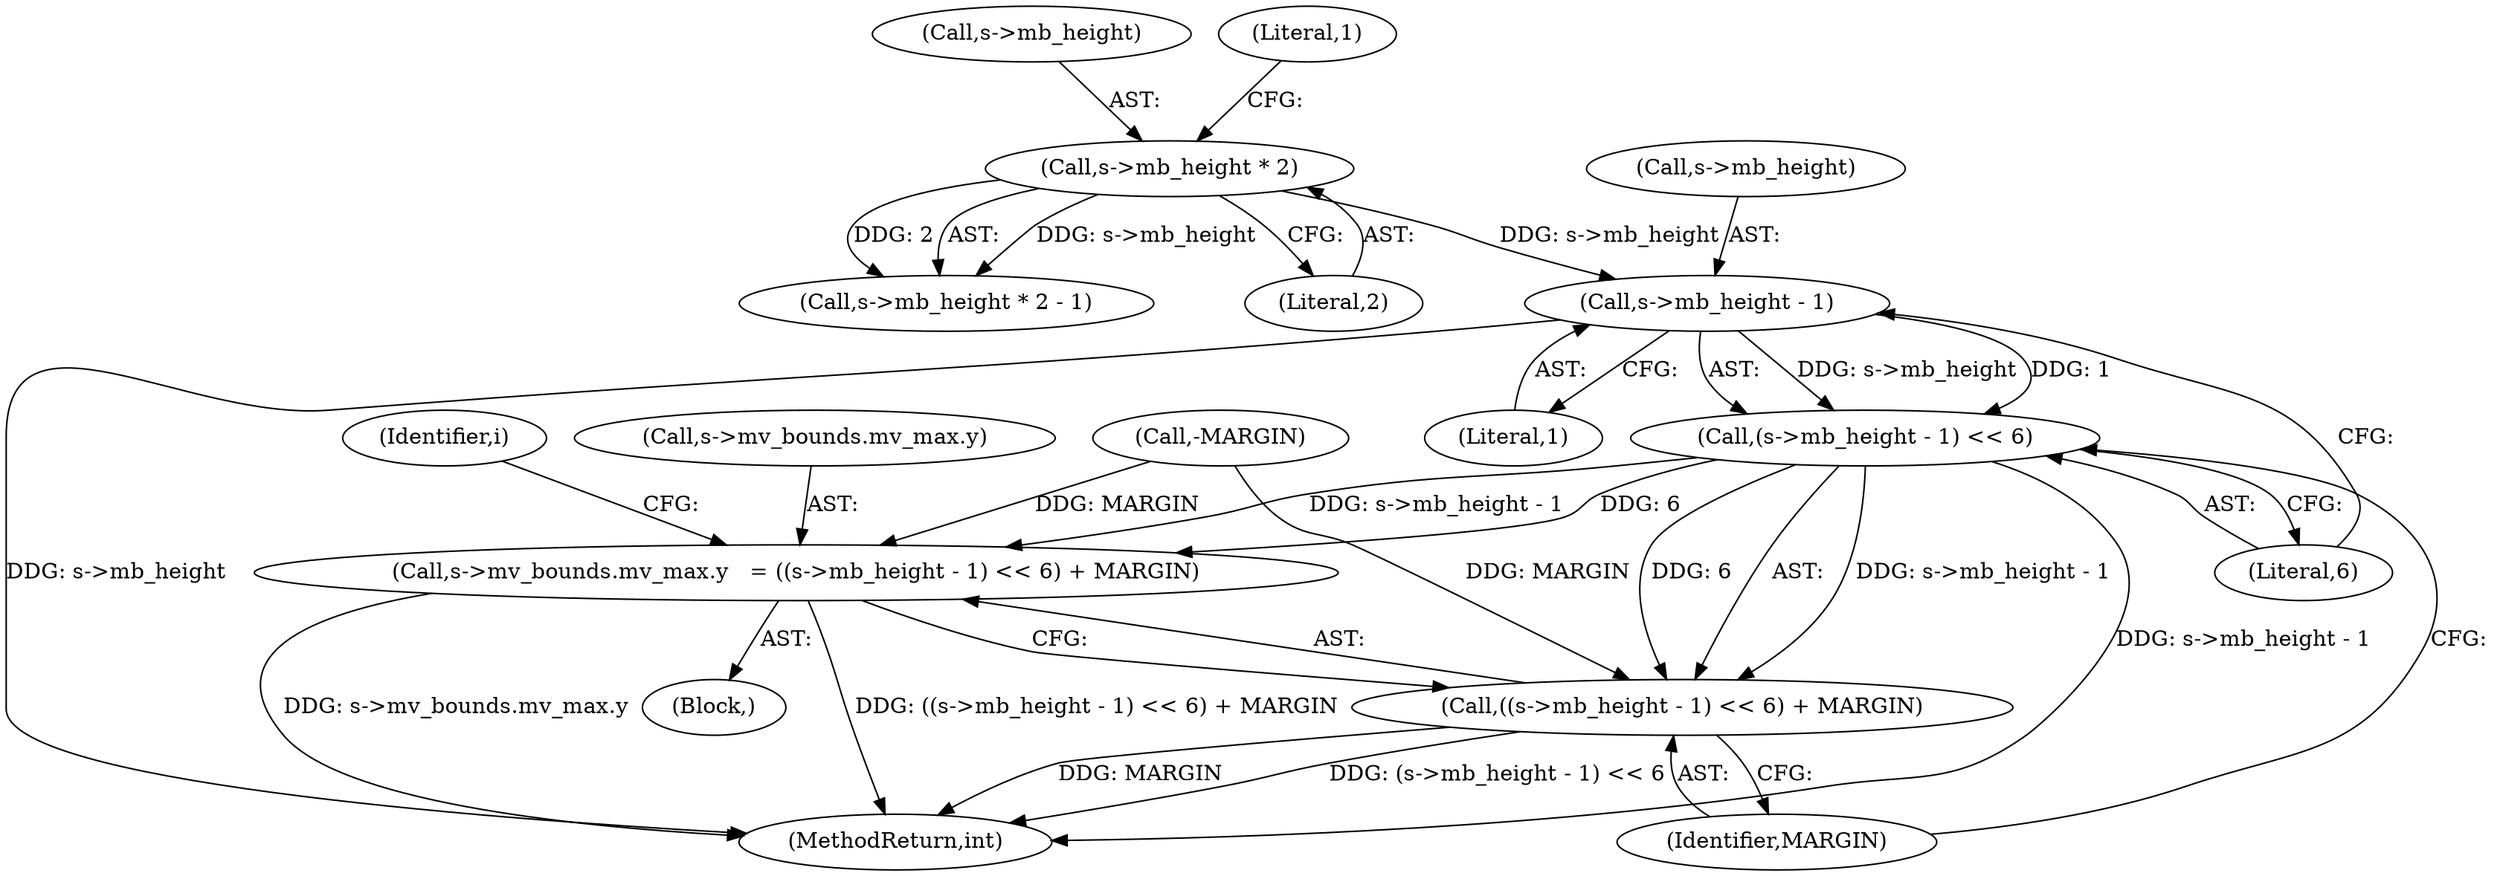 digraph "0_FFmpeg_6b5d3fb26fb4be48e4966e4b1d97c2165538d4ef@pointer" {
"1000723" [label="(Call,s->mb_height - 1)"];
"1000583" [label="(Call,s->mb_height * 2)"];
"1000722" [label="(Call,(s->mb_height - 1) << 6)"];
"1000713" [label="(Call,s->mv_bounds.mv_max.y   = ((s->mb_height - 1) << 6) + MARGIN)"];
"1000721" [label="(Call,((s->mb_height - 1) << 6) + MARGIN)"];
"1000587" [label="(Literal,2)"];
"1000722" [label="(Call,(s->mb_height - 1) << 6)"];
"1000714" [label="(Call,s->mv_bounds.mv_max.y)"];
"1000724" [label="(Call,s->mb_height)"];
"1000713" [label="(Call,s->mv_bounds.mv_max.y   = ((s->mb_height - 1) << 6) + MARGIN)"];
"1000711" [label="(Call,-MARGIN)"];
"1000721" [label="(Call,((s->mb_height - 1) << 6) + MARGIN)"];
"1000727" [label="(Literal,1)"];
"1000584" [label="(Call,s->mb_height)"];
"1000877" [label="(MethodReturn,int)"];
"1000583" [label="(Call,s->mb_height * 2)"];
"1000108" [label="(Block,)"];
"1000582" [label="(Call,s->mb_height * 2 - 1)"];
"1000732" [label="(Identifier,i)"];
"1000729" [label="(Identifier,MARGIN)"];
"1000723" [label="(Call,s->mb_height - 1)"];
"1000728" [label="(Literal,6)"];
"1000588" [label="(Literal,1)"];
"1000723" -> "1000722"  [label="AST: "];
"1000723" -> "1000727"  [label="CFG: "];
"1000724" -> "1000723"  [label="AST: "];
"1000727" -> "1000723"  [label="AST: "];
"1000728" -> "1000723"  [label="CFG: "];
"1000723" -> "1000877"  [label="DDG: s->mb_height"];
"1000723" -> "1000722"  [label="DDG: s->mb_height"];
"1000723" -> "1000722"  [label="DDG: 1"];
"1000583" -> "1000723"  [label="DDG: s->mb_height"];
"1000583" -> "1000582"  [label="AST: "];
"1000583" -> "1000587"  [label="CFG: "];
"1000584" -> "1000583"  [label="AST: "];
"1000587" -> "1000583"  [label="AST: "];
"1000588" -> "1000583"  [label="CFG: "];
"1000583" -> "1000582"  [label="DDG: s->mb_height"];
"1000583" -> "1000582"  [label="DDG: 2"];
"1000722" -> "1000721"  [label="AST: "];
"1000722" -> "1000728"  [label="CFG: "];
"1000728" -> "1000722"  [label="AST: "];
"1000729" -> "1000722"  [label="CFG: "];
"1000722" -> "1000877"  [label="DDG: s->mb_height - 1"];
"1000722" -> "1000713"  [label="DDG: s->mb_height - 1"];
"1000722" -> "1000713"  [label="DDG: 6"];
"1000722" -> "1000721"  [label="DDG: s->mb_height - 1"];
"1000722" -> "1000721"  [label="DDG: 6"];
"1000713" -> "1000108"  [label="AST: "];
"1000713" -> "1000721"  [label="CFG: "];
"1000714" -> "1000713"  [label="AST: "];
"1000721" -> "1000713"  [label="AST: "];
"1000732" -> "1000713"  [label="CFG: "];
"1000713" -> "1000877"  [label="DDG: s->mv_bounds.mv_max.y"];
"1000713" -> "1000877"  [label="DDG: ((s->mb_height - 1) << 6) + MARGIN"];
"1000711" -> "1000713"  [label="DDG: MARGIN"];
"1000721" -> "1000729"  [label="CFG: "];
"1000729" -> "1000721"  [label="AST: "];
"1000721" -> "1000877"  [label="DDG: MARGIN"];
"1000721" -> "1000877"  [label="DDG: (s->mb_height - 1) << 6"];
"1000711" -> "1000721"  [label="DDG: MARGIN"];
}
